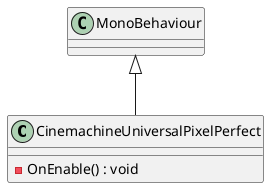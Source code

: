 @startuml
class CinemachineUniversalPixelPerfect {
    - OnEnable() : void
}
MonoBehaviour <|-- CinemachineUniversalPixelPerfect
@enduml
